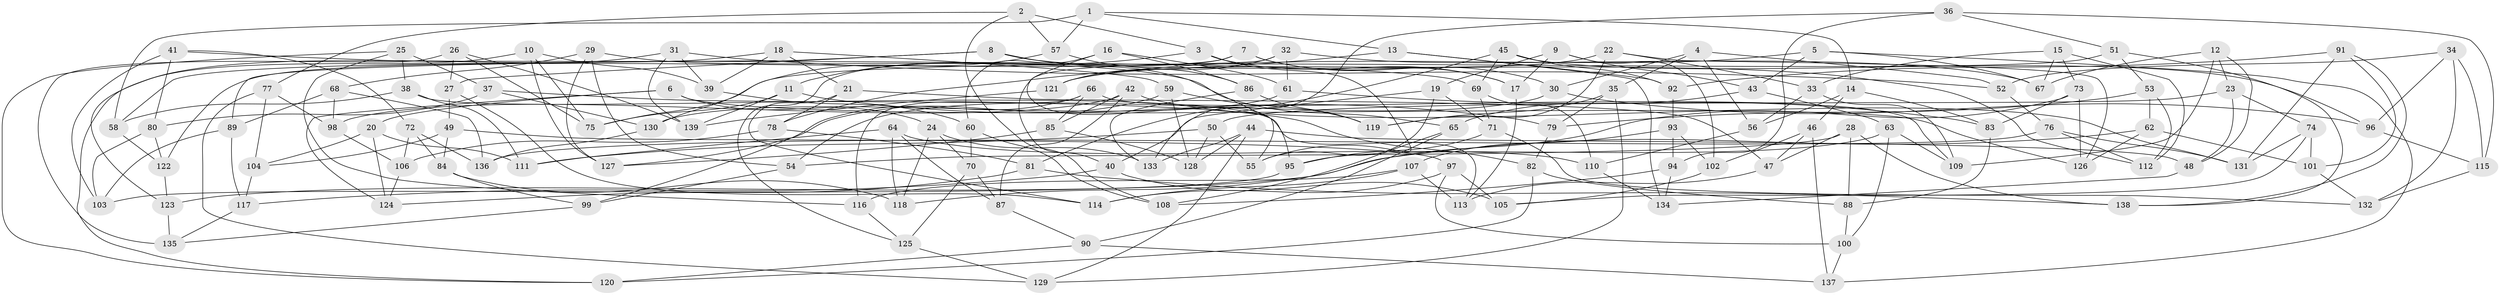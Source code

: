 // Generated by graph-tools (version 1.1) at 2025/26/03/09/25 03:26:52]
// undirected, 139 vertices, 278 edges
graph export_dot {
graph [start="1"]
  node [color=gray90,style=filled];
  1;
  2;
  3;
  4;
  5;
  6;
  7;
  8;
  9;
  10;
  11;
  12;
  13;
  14;
  15;
  16;
  17;
  18;
  19;
  20;
  21;
  22;
  23;
  24;
  25;
  26;
  27;
  28;
  29;
  30;
  31;
  32;
  33;
  34;
  35;
  36;
  37;
  38;
  39;
  40;
  41;
  42;
  43;
  44;
  45;
  46;
  47;
  48;
  49;
  50;
  51;
  52;
  53;
  54;
  55;
  56;
  57;
  58;
  59;
  60;
  61;
  62;
  63;
  64;
  65;
  66;
  67;
  68;
  69;
  70;
  71;
  72;
  73;
  74;
  75;
  76;
  77;
  78;
  79;
  80;
  81;
  82;
  83;
  84;
  85;
  86;
  87;
  88;
  89;
  90;
  91;
  92;
  93;
  94;
  95;
  96;
  97;
  98;
  99;
  100;
  101;
  102;
  103;
  104;
  105;
  106;
  107;
  108;
  109;
  110;
  111;
  112;
  113;
  114;
  115;
  116;
  117;
  118;
  119;
  120;
  121;
  122;
  123;
  124;
  125;
  126;
  127;
  128;
  129;
  130;
  131;
  132;
  133;
  134;
  135;
  136;
  137;
  138;
  139;
  1 -- 58;
  1 -- 57;
  1 -- 14;
  1 -- 13;
  2 -- 77;
  2 -- 3;
  2 -- 57;
  2 -- 108;
  3 -- 55;
  3 -- 11;
  3 -- 17;
  4 -- 52;
  4 -- 30;
  4 -- 35;
  4 -- 56;
  5 -- 137;
  5 -- 67;
  5 -- 121;
  5 -- 43;
  6 -- 24;
  6 -- 126;
  6 -- 20;
  6 -- 124;
  7 -- 17;
  7 -- 125;
  7 -- 122;
  7 -- 30;
  8 -- 55;
  8 -- 112;
  8 -- 89;
  8 -- 27;
  9 -- 43;
  9 -- 19;
  9 -- 17;
  9 -- 102;
  10 -- 123;
  10 -- 39;
  10 -- 127;
  10 -- 75;
  11 -- 139;
  11 -- 79;
  11 -- 75;
  12 -- 109;
  12 -- 67;
  12 -- 23;
  12 -- 48;
  13 -- 134;
  13 -- 92;
  13 -- 78;
  14 -- 46;
  14 -- 56;
  14 -- 83;
  15 -- 33;
  15 -- 73;
  15 -- 67;
  15 -- 112;
  16 -- 61;
  16 -- 60;
  16 -- 86;
  16 -- 95;
  17 -- 113;
  18 -- 59;
  18 -- 21;
  18 -- 39;
  18 -- 58;
  19 -- 55;
  19 -- 71;
  19 -- 40;
  20 -- 104;
  20 -- 124;
  20 -- 111;
  21 -- 78;
  21 -- 114;
  21 -- 47;
  22 -- 119;
  22 -- 33;
  22 -- 126;
  22 -- 121;
  23 -- 48;
  23 -- 50;
  23 -- 74;
  24 -- 70;
  24 -- 133;
  24 -- 118;
  25 -- 38;
  25 -- 120;
  25 -- 37;
  25 -- 116;
  26 -- 139;
  26 -- 135;
  26 -- 27;
  26 -- 75;
  27 -- 49;
  27 -- 114;
  28 -- 47;
  28 -- 54;
  28 -- 88;
  28 -- 138;
  29 -- 54;
  29 -- 127;
  29 -- 65;
  29 -- 68;
  30 -- 96;
  30 -- 54;
  31 -- 120;
  31 -- 52;
  31 -- 39;
  31 -- 139;
  32 -- 40;
  32 -- 67;
  32 -- 121;
  32 -- 61;
  33 -- 56;
  33 -- 109;
  34 -- 115;
  34 -- 52;
  34 -- 132;
  34 -- 96;
  35 -- 129;
  35 -- 119;
  35 -- 79;
  36 -- 94;
  36 -- 115;
  36 -- 51;
  36 -- 133;
  37 -- 82;
  37 -- 80;
  37 -- 130;
  38 -- 113;
  38 -- 111;
  38 -- 58;
  39 -- 60;
  40 -- 117;
  40 -- 105;
  41 -- 103;
  41 -- 72;
  41 -- 80;
  41 -- 69;
  42 -- 98;
  42 -- 85;
  42 -- 131;
  42 -- 87;
  43 -- 65;
  43 -- 63;
  44 -- 133;
  44 -- 128;
  44 -- 129;
  44 -- 48;
  45 -- 92;
  45 -- 81;
  45 -- 69;
  45 -- 96;
  46 -- 47;
  46 -- 137;
  46 -- 102;
  47 -- 113;
  48 -- 134;
  49 -- 84;
  49 -- 97;
  49 -- 104;
  50 -- 128;
  50 -- 111;
  50 -- 55;
  51 -- 138;
  51 -- 75;
  51 -- 53;
  52 -- 76;
  53 -- 79;
  53 -- 62;
  53 -- 112;
  54 -- 99;
  56 -- 110;
  57 -- 130;
  57 -- 86;
  58 -- 122;
  59 -- 127;
  59 -- 119;
  59 -- 128;
  60 -- 108;
  60 -- 70;
  61 -- 83;
  61 -- 130;
  62 -- 123;
  62 -- 101;
  62 -- 126;
  63 -- 100;
  63 -- 109;
  63 -- 95;
  64 -- 111;
  64 -- 87;
  64 -- 110;
  64 -- 118;
  65 -- 90;
  65 -- 108;
  66 -- 116;
  66 -- 85;
  66 -- 109;
  66 -- 99;
  68 -- 98;
  68 -- 136;
  68 -- 89;
  69 -- 71;
  69 -- 110;
  70 -- 125;
  70 -- 87;
  71 -- 95;
  71 -- 132;
  72 -- 136;
  72 -- 84;
  72 -- 106;
  73 -- 118;
  73 -- 126;
  73 -- 83;
  74 -- 105;
  74 -- 131;
  74 -- 101;
  76 -- 136;
  76 -- 112;
  76 -- 131;
  77 -- 104;
  77 -- 98;
  77 -- 129;
  78 -- 106;
  78 -- 81;
  79 -- 82;
  80 -- 122;
  80 -- 103;
  81 -- 138;
  81 -- 124;
  82 -- 88;
  82 -- 120;
  83 -- 88;
  84 -- 118;
  84 -- 99;
  85 -- 128;
  85 -- 127;
  86 -- 133;
  86 -- 119;
  87 -- 90;
  88 -- 100;
  89 -- 103;
  89 -- 117;
  90 -- 120;
  90 -- 137;
  91 -- 131;
  91 -- 138;
  91 -- 92;
  91 -- 101;
  92 -- 93;
  93 -- 102;
  93 -- 107;
  93 -- 94;
  94 -- 134;
  94 -- 108;
  95 -- 103;
  96 -- 115;
  97 -- 105;
  97 -- 114;
  97 -- 100;
  98 -- 106;
  99 -- 135;
  100 -- 137;
  101 -- 132;
  102 -- 105;
  104 -- 117;
  106 -- 124;
  107 -- 116;
  107 -- 113;
  107 -- 114;
  110 -- 134;
  115 -- 132;
  116 -- 125;
  117 -- 135;
  121 -- 139;
  122 -- 123;
  123 -- 135;
  125 -- 129;
  130 -- 136;
}
